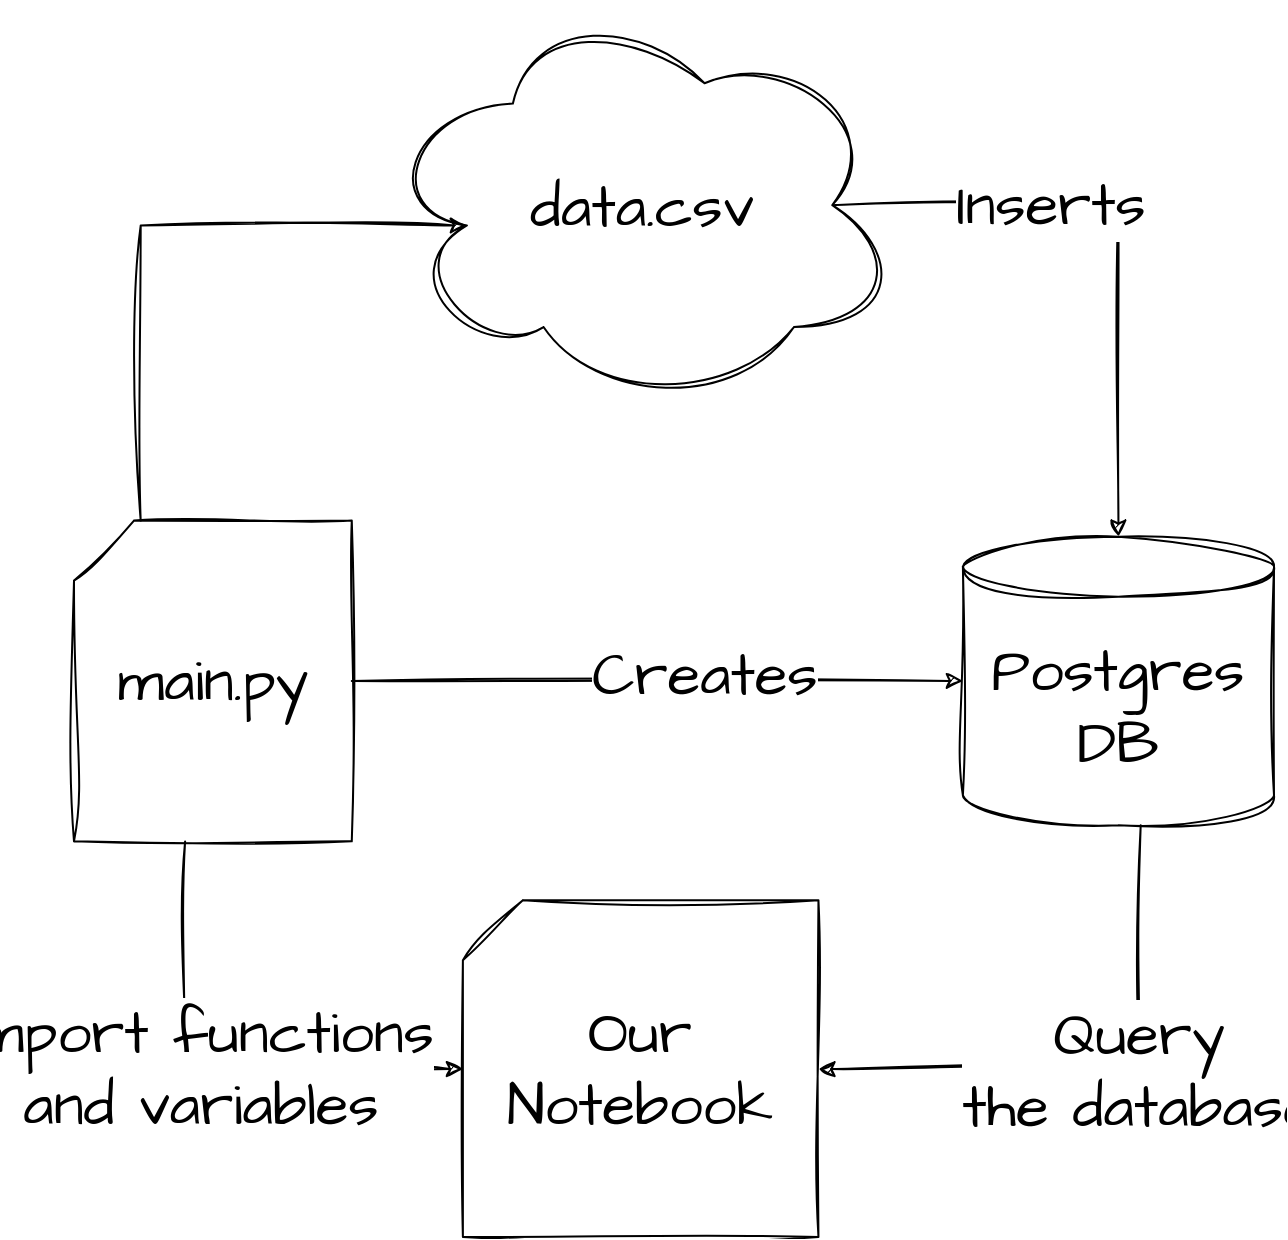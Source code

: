 <mxfile version="20.8.5" type="device" pages="2"><diagram id="_0lzFsivE-DwSMeEOBx-" name="ai_and_beers_backbone"><mxGraphModel dx="1434" dy="707" grid="1" gridSize="10" guides="1" tooltips="1" connect="1" arrows="1" fold="1" page="1" pageScale="1" pageWidth="850" pageHeight="1100" math="0" shadow="0"><root><mxCell id="0"/><mxCell id="1" parent="0"/><mxCell id="1B1unynRt9wW_vZ5ItAy-26" value="" style="group" vertex="1" connectable="0" parent="1"><mxGeometry x="125" y="40" width="600" height="617.5" as="geometry"/></mxCell><mxCell id="1B1unynRt9wW_vZ5ItAy-2" value="&lt;font style=&quot;font-size: 30px;&quot;&gt;main.py&lt;/font&gt;" style="shape=card;whiteSpace=wrap;html=1;sketch=1;hachureGap=4;jiggle=2;curveFitting=1;fontFamily=Architects Daughter;fontSource=https%3A%2F%2Ffonts.googleapis.com%2Fcss%3Ffamily%3DArchitects%2BDaughter;fontSize=20;" vertex="1" parent="1B1unynRt9wW_vZ5ItAy-26"><mxGeometry y="259.297" width="138.889" height="160.39" as="geometry"/></mxCell><mxCell id="1B1unynRt9wW_vZ5ItAy-3" value="Postgres&lt;br&gt;DB" style="shape=cylinder3;whiteSpace=wrap;html=1;boundedLbl=1;backgroundOutline=1;size=15;sketch=1;hachureGap=4;jiggle=2;curveFitting=1;fontFamily=Architects Daughter;fontSource=https%3A%2F%2Ffonts.googleapis.com%2Fcss%3Ffamily%3DArchitects%2BDaughter;fontSize=30;" vertex="1" parent="1B1unynRt9wW_vZ5ItAy-26"><mxGeometry x="444.444" y="267.316" width="155.556" height="144.351" as="geometry"/></mxCell><mxCell id="1B1unynRt9wW_vZ5ItAy-4" style="edgeStyle=orthogonalEdgeStyle;rounded=0;sketch=1;hachureGap=4;jiggle=2;curveFitting=1;orthogonalLoop=1;jettySize=auto;html=1;fontFamily=Architects Daughter;fontSource=https%3A%2F%2Ffonts.googleapis.com%2Fcss%3Ffamily%3DArchitects%2BDaughter;fontSize=30;" edge="1" parent="1B1unynRt9wW_vZ5ItAy-26" source="1B1unynRt9wW_vZ5ItAy-2" target="1B1unynRt9wW_vZ5ItAy-3"><mxGeometry relative="1" as="geometry"/></mxCell><mxCell id="1B1unynRt9wW_vZ5ItAy-15" value="Creates" style="edgeLabel;html=1;align=center;verticalAlign=middle;resizable=0;points=[];fontSize=30;fontFamily=Architects Daughter;" vertex="1" connectable="0" parent="1B1unynRt9wW_vZ5ItAy-4"><mxGeometry x="0.152" y="5" relative="1" as="geometry"><mxPoint y="1" as="offset"/></mxGeometry></mxCell><mxCell id="1B1unynRt9wW_vZ5ItAy-8" style="edgeStyle=orthogonalEdgeStyle;rounded=0;sketch=1;hachureGap=4;jiggle=2;curveFitting=1;orthogonalLoop=1;jettySize=auto;html=1;fontFamily=Architects Daughter;fontSource=https%3A%2F%2Ffonts.googleapis.com%2Fcss%3Ffamily%3DArchitects%2BDaughter;fontSize=30;exitX=0.875;exitY=0.5;exitDx=0;exitDy=0;exitPerimeter=0;entryX=0.5;entryY=0;entryDx=0;entryDy=0;entryPerimeter=0;" edge="1" parent="1B1unynRt9wW_vZ5ItAy-26" source="1B1unynRt9wW_vZ5ItAy-5" target="1B1unynRt9wW_vZ5ItAy-3"><mxGeometry relative="1" as="geometry"><mxPoint x="377.778" y="256.623" as="targetPoint"/></mxGeometry></mxCell><mxCell id="1B1unynRt9wW_vZ5ItAy-16" value="Inserts" style="edgeLabel;html=1;align=center;verticalAlign=middle;resizable=0;points=[];fontSize=30;fontFamily=Architects Daughter;" vertex="1" connectable="0" parent="1B1unynRt9wW_vZ5ItAy-8"><mxGeometry x="-0.297" y="1" relative="1" as="geometry"><mxPoint as="offset"/></mxGeometry></mxCell><mxCell id="1B1unynRt9wW_vZ5ItAy-5" value="data.csv" style="ellipse;shape=cloud;whiteSpace=wrap;html=1;sketch=1;hachureGap=4;jiggle=2;curveFitting=1;fontFamily=Architects Daughter;fontSource=https%3A%2F%2Ffonts.googleapis.com%2Fcss%3Ffamily%3DArchitects%2BDaughter;fontSize=30;" vertex="1" parent="1B1unynRt9wW_vZ5ItAy-26"><mxGeometry x="155.556" width="255.556" height="203.16" as="geometry"/></mxCell><mxCell id="1B1unynRt9wW_vZ5ItAy-14" style="edgeStyle=orthogonalEdgeStyle;rounded=0;sketch=1;hachureGap=4;jiggle=2;curveFitting=1;orthogonalLoop=1;jettySize=auto;html=1;entryX=0.16;entryY=0.55;entryDx=0;entryDy=0;entryPerimeter=0;fontFamily=Architects Daughter;fontSource=https%3A%2F%2Ffonts.googleapis.com%2Fcss%3Ffamily%3DArchitects%2BDaughter;fontSize=30;" edge="1" parent="1B1unynRt9wW_vZ5ItAy-26" source="1B1unynRt9wW_vZ5ItAy-2" target="1B1unynRt9wW_vZ5ItAy-5"><mxGeometry relative="1" as="geometry"><Array as="points"><mxPoint x="33.333" y="112.273"/></Array></mxGeometry></mxCell><mxCell id="1B1unynRt9wW_vZ5ItAy-18" value="&lt;span style=&quot;font-size: 30px;&quot;&gt;Our Notebook&lt;/span&gt;" style="shape=card;whiteSpace=wrap;html=1;sketch=1;hachureGap=4;jiggle=2;curveFitting=1;fontFamily=Architects Daughter;fontSource=https%3A%2F%2Ffonts.googleapis.com%2Fcss%3Ffamily%3DArchitects%2BDaughter;fontSize=20;" vertex="1" parent="1B1unynRt9wW_vZ5ItAy-26"><mxGeometry x="194.444" y="449.091" width="177.778" height="168.409" as="geometry"/></mxCell><mxCell id="1B1unynRt9wW_vZ5ItAy-21" style="edgeStyle=orthogonalEdgeStyle;rounded=0;sketch=1;hachureGap=4;jiggle=2;curveFitting=1;orthogonalLoop=1;jettySize=auto;html=1;fontFamily=Architects Daughter;fontSource=https%3A%2F%2Ffonts.googleapis.com%2Fcss%3Ffamily%3DArchitects%2BDaughter;fontSize=30;" edge="1" parent="1B1unynRt9wW_vZ5ItAy-26" source="1B1unynRt9wW_vZ5ItAy-2" target="1B1unynRt9wW_vZ5ItAy-18"><mxGeometry relative="1" as="geometry"><Array as="points"><mxPoint x="55.556" y="533.563"/></Array></mxGeometry></mxCell><mxCell id="1B1unynRt9wW_vZ5ItAy-22" value="Import functions&lt;br&gt;and variables" style="edgeLabel;html=1;align=center;verticalAlign=middle;resizable=0;points=[];fontSize=30;fontFamily=Architects Daughter;" vertex="1" connectable="0" parent="1B1unynRt9wW_vZ5ItAy-21"><mxGeometry x="-0.037" y="1" relative="1" as="geometry"><mxPoint as="offset"/></mxGeometry></mxCell><mxCell id="1B1unynRt9wW_vZ5ItAy-20" style="edgeStyle=orthogonalEdgeStyle;rounded=0;sketch=1;hachureGap=4;jiggle=2;curveFitting=1;orthogonalLoop=1;jettySize=auto;html=1;fontFamily=Architects Daughter;fontSource=https%3A%2F%2Ffonts.googleapis.com%2Fcss%3Ffamily%3DArchitects%2BDaughter;fontSize=30;" edge="1" parent="1B1unynRt9wW_vZ5ItAy-26" source="1B1unynRt9wW_vZ5ItAy-3" target="1B1unynRt9wW_vZ5ItAy-18"><mxGeometry relative="1" as="geometry"><Array as="points"><mxPoint x="533.333" y="533.563"/></Array></mxGeometry></mxCell><mxCell id="1B1unynRt9wW_vZ5ItAy-23" value="Query&lt;br&gt;the database" style="edgeLabel;html=1;align=center;verticalAlign=middle;resizable=0;points=[];fontSize=30;fontFamily=Architects Daughter;" vertex="1" connectable="0" parent="1B1unynRt9wW_vZ5ItAy-20"><mxGeometry x="-0.127" relative="1" as="geometry"><mxPoint as="offset"/></mxGeometry></mxCell></root></mxGraphModel></diagram><diagram id="DoYQZIF2lvXk26Sp6KPm" name="3_equal_days"><mxGraphModel dx="1434" dy="707" grid="1" gridSize="10" guides="1" tooltips="1" connect="1" arrows="1" fold="1" page="1" pageScale="1" pageWidth="850" pageHeight="1100" math="0" shadow="0"><root><mxCell id="0"/><mxCell id="1" parent="0"/></root></mxGraphModel></diagram></mxfile>
